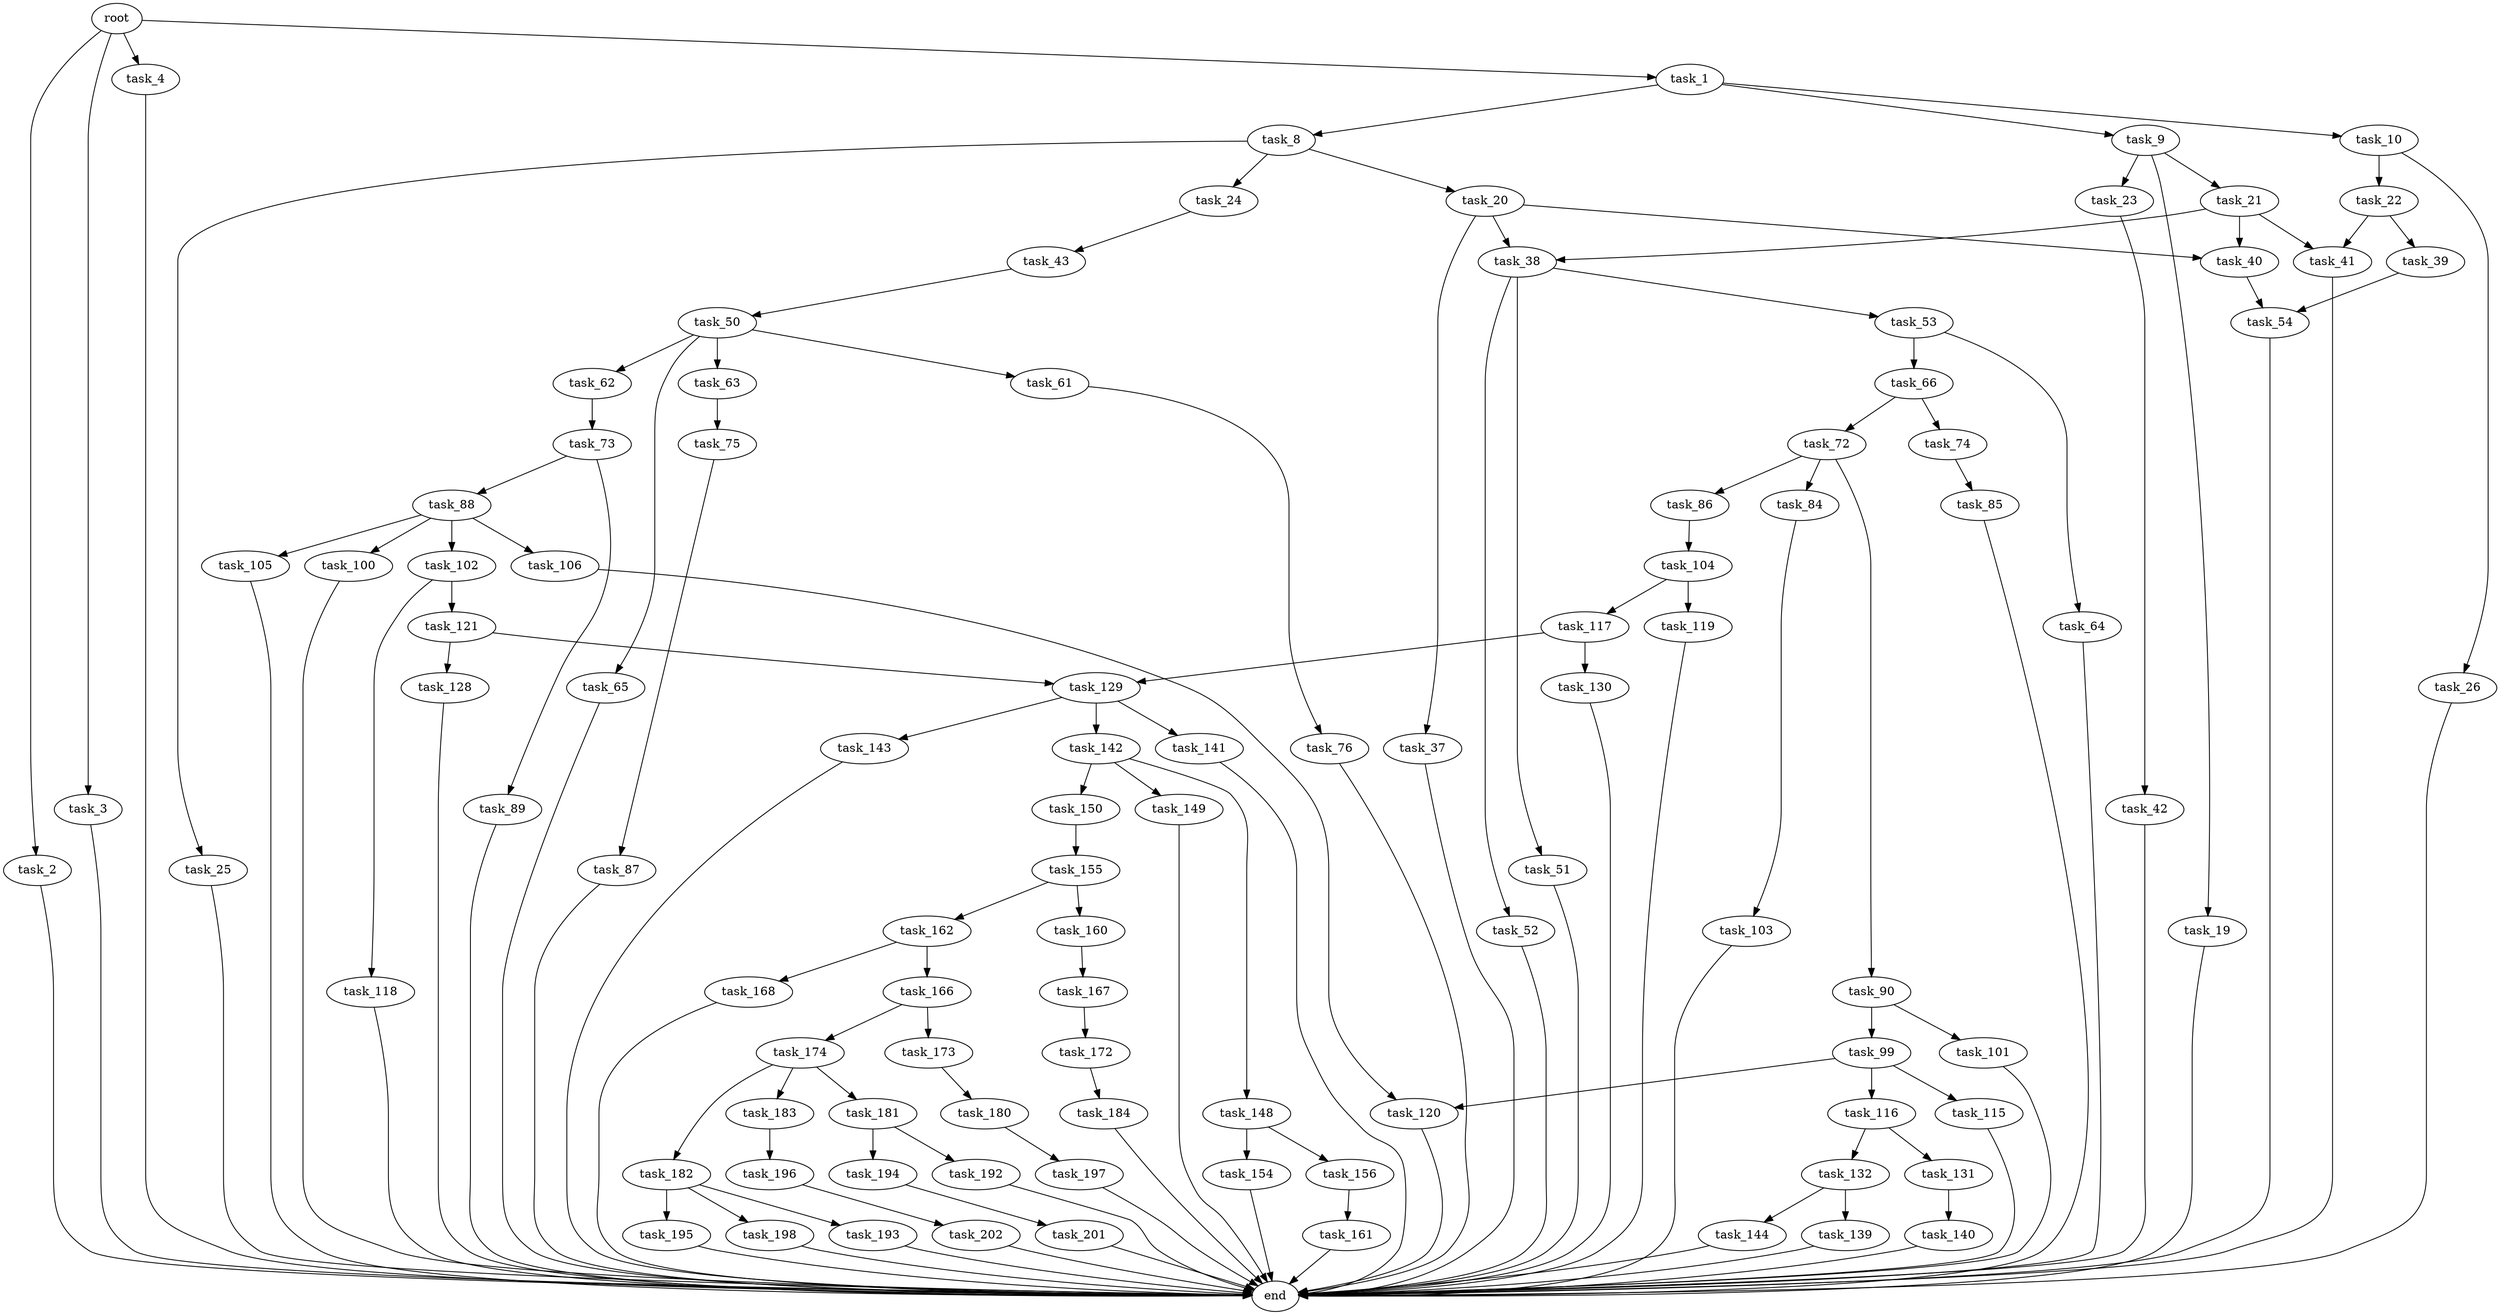 digraph G {
  root [size="0.000000"];
  task_1 [size="1073741824000.000000"];
  task_2 [size="4308404734.000000"];
  task_3 [size="782757789696.000000"];
  task_4 [size="68719476736.000000"];
  task_8 [size="808662027384.000000"];
  task_9 [size="4619211539.000000"];
  task_10 [size="17455599104.000000"];
  end [size="0.000000"];
  task_20 [size="11491216776.000000"];
  task_24 [size="549755813888.000000"];
  task_25 [size="549755813888.000000"];
  task_19 [size="34546912946.000000"];
  task_21 [size="225374380075.000000"];
  task_23 [size="174425481041.000000"];
  task_22 [size="1073741824000.000000"];
  task_26 [size="165989545280.000000"];
  task_37 [size="368293445632.000000"];
  task_38 [size="9560020418.000000"];
  task_40 [size="2100441938.000000"];
  task_41 [size="28991029248.000000"];
  task_39 [size="384207243878.000000"];
  task_42 [size="231928233984.000000"];
  task_43 [size="6580300597.000000"];
  task_51 [size="913019476407.000000"];
  task_52 [size="302099651750.000000"];
  task_53 [size="782757789696.000000"];
  task_54 [size="68719476736.000000"];
  task_50 [size="459767804.000000"];
  task_61 [size="68719476736.000000"];
  task_62 [size="16071947273.000000"];
  task_63 [size="63923779042.000000"];
  task_65 [size="549755813888.000000"];
  task_64 [size="50622567259.000000"];
  task_66 [size="1615903274.000000"];
  task_76 [size="8976380500.000000"];
  task_73 [size="549755813888.000000"];
  task_75 [size="549755813888.000000"];
  task_72 [size="549755813888.000000"];
  task_74 [size="231928233984.000000"];
  task_84 [size="939268197.000000"];
  task_86 [size="2831925489.000000"];
  task_90 [size="632688522241.000000"];
  task_88 [size="134217728000.000000"];
  task_89 [size="5814827300.000000"];
  task_85 [size="134217728000.000000"];
  task_87 [size="12051457672.000000"];
  task_103 [size="113842279570.000000"];
  task_104 [size="12382115810.000000"];
  task_100 [size="24484025444.000000"];
  task_102 [size="6163303710.000000"];
  task_105 [size="558605879208.000000"];
  task_106 [size="32720748624.000000"];
  task_99 [size="8589934592.000000"];
  task_101 [size="549755813888.000000"];
  task_115 [size="81272852958.000000"];
  task_116 [size="237768410914.000000"];
  task_120 [size="377379340988.000000"];
  task_118 [size="231928233984.000000"];
  task_121 [size="1073741824000.000000"];
  task_117 [size="80491121663.000000"];
  task_119 [size="620819493.000000"];
  task_131 [size="32682349982.000000"];
  task_132 [size="80516941705.000000"];
  task_129 [size="12207775154.000000"];
  task_130 [size="20970930056.000000"];
  task_128 [size="28991029248.000000"];
  task_141 [size="231928233984.000000"];
  task_142 [size="46572409697.000000"];
  task_143 [size="8589934592.000000"];
  task_140 [size="163039612830.000000"];
  task_139 [size="877034485.000000"];
  task_144 [size="340487659446.000000"];
  task_148 [size="15517017508.000000"];
  task_149 [size="577927332959.000000"];
  task_150 [size="6784507356.000000"];
  task_154 [size="9890879694.000000"];
  task_156 [size="16578199913.000000"];
  task_155 [size="231928233984.000000"];
  task_160 [size="7031737749.000000"];
  task_162 [size="2441833435.000000"];
  task_161 [size="782757789696.000000"];
  task_167 [size="4572162893.000000"];
  task_166 [size="134217728000.000000"];
  task_168 [size="231928233984.000000"];
  task_173 [size="18526813428.000000"];
  task_174 [size="205591899768.000000"];
  task_172 [size="231928233984.000000"];
  task_184 [size="31192669860.000000"];
  task_180 [size="24520550476.000000"];
  task_181 [size="782757789696.000000"];
  task_182 [size="2910181586.000000"];
  task_183 [size="392507051717.000000"];
  task_197 [size="549755813888.000000"];
  task_192 [size="515250487672.000000"];
  task_194 [size="38718732856.000000"];
  task_193 [size="20400787795.000000"];
  task_195 [size="214210776156.000000"];
  task_198 [size="1786393012.000000"];
  task_196 [size="12243323195.000000"];
  task_201 [size="21868323320.000000"];
  task_202 [size="905344509.000000"];

  root -> task_1 [size="1.000000"];
  root -> task_2 [size="1.000000"];
  root -> task_3 [size="1.000000"];
  root -> task_4 [size="1.000000"];
  task_1 -> task_8 [size="838860800.000000"];
  task_1 -> task_9 [size="838860800.000000"];
  task_1 -> task_10 [size="838860800.000000"];
  task_2 -> end [size="1.000000"];
  task_3 -> end [size="1.000000"];
  task_4 -> end [size="1.000000"];
  task_8 -> task_20 [size="679477248.000000"];
  task_8 -> task_24 [size="679477248.000000"];
  task_8 -> task_25 [size="679477248.000000"];
  task_9 -> task_19 [size="209715200.000000"];
  task_9 -> task_21 [size="209715200.000000"];
  task_9 -> task_23 [size="209715200.000000"];
  task_10 -> task_22 [size="679477248.000000"];
  task_10 -> task_26 [size="679477248.000000"];
  task_20 -> task_37 [size="301989888.000000"];
  task_20 -> task_38 [size="301989888.000000"];
  task_20 -> task_40 [size="301989888.000000"];
  task_24 -> task_43 [size="536870912.000000"];
  task_25 -> end [size="1.000000"];
  task_19 -> end [size="1.000000"];
  task_21 -> task_38 [size="209715200.000000"];
  task_21 -> task_40 [size="209715200.000000"];
  task_21 -> task_41 [size="209715200.000000"];
  task_23 -> task_42 [size="301989888.000000"];
  task_22 -> task_39 [size="838860800.000000"];
  task_22 -> task_41 [size="838860800.000000"];
  task_26 -> end [size="1.000000"];
  task_37 -> end [size="1.000000"];
  task_38 -> task_51 [size="209715200.000000"];
  task_38 -> task_52 [size="209715200.000000"];
  task_38 -> task_53 [size="209715200.000000"];
  task_40 -> task_54 [size="33554432.000000"];
  task_41 -> end [size="1.000000"];
  task_39 -> task_54 [size="679477248.000000"];
  task_42 -> end [size="1.000000"];
  task_43 -> task_50 [size="209715200.000000"];
  task_51 -> end [size="1.000000"];
  task_52 -> end [size="1.000000"];
  task_53 -> task_64 [size="679477248.000000"];
  task_53 -> task_66 [size="679477248.000000"];
  task_54 -> end [size="1.000000"];
  task_50 -> task_61 [size="33554432.000000"];
  task_50 -> task_62 [size="33554432.000000"];
  task_50 -> task_63 [size="33554432.000000"];
  task_50 -> task_65 [size="33554432.000000"];
  task_61 -> task_76 [size="134217728.000000"];
  task_62 -> task_73 [size="411041792.000000"];
  task_63 -> task_75 [size="301989888.000000"];
  task_65 -> end [size="1.000000"];
  task_64 -> end [size="1.000000"];
  task_66 -> task_72 [size="33554432.000000"];
  task_66 -> task_74 [size="33554432.000000"];
  task_76 -> end [size="1.000000"];
  task_73 -> task_88 [size="536870912.000000"];
  task_73 -> task_89 [size="536870912.000000"];
  task_75 -> task_87 [size="536870912.000000"];
  task_72 -> task_84 [size="536870912.000000"];
  task_72 -> task_86 [size="536870912.000000"];
  task_72 -> task_90 [size="536870912.000000"];
  task_74 -> task_85 [size="301989888.000000"];
  task_84 -> task_103 [size="33554432.000000"];
  task_86 -> task_104 [size="134217728.000000"];
  task_90 -> task_99 [size="838860800.000000"];
  task_90 -> task_101 [size="838860800.000000"];
  task_88 -> task_100 [size="209715200.000000"];
  task_88 -> task_102 [size="209715200.000000"];
  task_88 -> task_105 [size="209715200.000000"];
  task_88 -> task_106 [size="209715200.000000"];
  task_89 -> end [size="1.000000"];
  task_85 -> end [size="1.000000"];
  task_87 -> end [size="1.000000"];
  task_103 -> end [size="1.000000"];
  task_104 -> task_117 [size="301989888.000000"];
  task_104 -> task_119 [size="301989888.000000"];
  task_100 -> end [size="1.000000"];
  task_102 -> task_118 [size="134217728.000000"];
  task_102 -> task_121 [size="134217728.000000"];
  task_105 -> end [size="1.000000"];
  task_106 -> task_120 [size="33554432.000000"];
  task_99 -> task_115 [size="33554432.000000"];
  task_99 -> task_116 [size="33554432.000000"];
  task_99 -> task_120 [size="33554432.000000"];
  task_101 -> end [size="1.000000"];
  task_115 -> end [size="1.000000"];
  task_116 -> task_131 [size="209715200.000000"];
  task_116 -> task_132 [size="209715200.000000"];
  task_120 -> end [size="1.000000"];
  task_118 -> end [size="1.000000"];
  task_121 -> task_128 [size="838860800.000000"];
  task_121 -> task_129 [size="838860800.000000"];
  task_117 -> task_129 [size="75497472.000000"];
  task_117 -> task_130 [size="75497472.000000"];
  task_119 -> end [size="1.000000"];
  task_131 -> task_140 [size="75497472.000000"];
  task_132 -> task_139 [size="75497472.000000"];
  task_132 -> task_144 [size="75497472.000000"];
  task_129 -> task_141 [size="209715200.000000"];
  task_129 -> task_142 [size="209715200.000000"];
  task_129 -> task_143 [size="209715200.000000"];
  task_130 -> end [size="1.000000"];
  task_128 -> end [size="1.000000"];
  task_141 -> end [size="1.000000"];
  task_142 -> task_148 [size="838860800.000000"];
  task_142 -> task_149 [size="838860800.000000"];
  task_142 -> task_150 [size="838860800.000000"];
  task_143 -> end [size="1.000000"];
  task_140 -> end [size="1.000000"];
  task_139 -> end [size="1.000000"];
  task_144 -> end [size="1.000000"];
  task_148 -> task_154 [size="75497472.000000"];
  task_148 -> task_156 [size="75497472.000000"];
  task_149 -> end [size="1.000000"];
  task_150 -> task_155 [size="536870912.000000"];
  task_154 -> end [size="1.000000"];
  task_156 -> task_161 [size="411041792.000000"];
  task_155 -> task_160 [size="301989888.000000"];
  task_155 -> task_162 [size="301989888.000000"];
  task_160 -> task_167 [size="134217728.000000"];
  task_162 -> task_166 [size="209715200.000000"];
  task_162 -> task_168 [size="209715200.000000"];
  task_161 -> end [size="1.000000"];
  task_167 -> task_172 [size="209715200.000000"];
  task_166 -> task_173 [size="209715200.000000"];
  task_166 -> task_174 [size="209715200.000000"];
  task_168 -> end [size="1.000000"];
  task_173 -> task_180 [size="536870912.000000"];
  task_174 -> task_181 [size="134217728.000000"];
  task_174 -> task_182 [size="134217728.000000"];
  task_174 -> task_183 [size="134217728.000000"];
  task_172 -> task_184 [size="301989888.000000"];
  task_184 -> end [size="1.000000"];
  task_180 -> task_197 [size="411041792.000000"];
  task_181 -> task_192 [size="679477248.000000"];
  task_181 -> task_194 [size="679477248.000000"];
  task_182 -> task_193 [size="75497472.000000"];
  task_182 -> task_195 [size="75497472.000000"];
  task_182 -> task_198 [size="75497472.000000"];
  task_183 -> task_196 [size="679477248.000000"];
  task_197 -> end [size="1.000000"];
  task_192 -> end [size="1.000000"];
  task_194 -> task_201 [size="838860800.000000"];
  task_193 -> end [size="1.000000"];
  task_195 -> end [size="1.000000"];
  task_198 -> end [size="1.000000"];
  task_196 -> task_202 [size="301989888.000000"];
  task_201 -> end [size="1.000000"];
  task_202 -> end [size="1.000000"];
}
